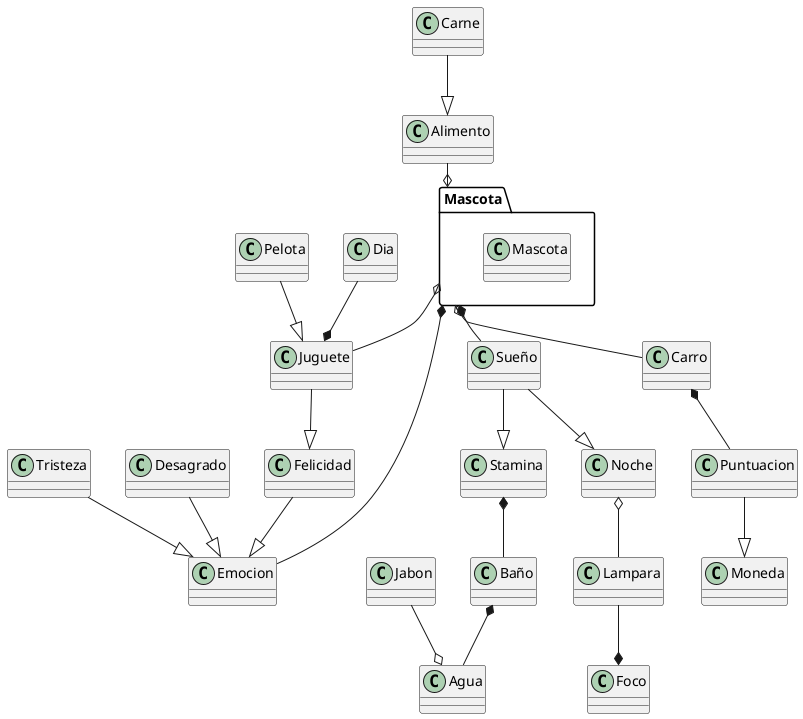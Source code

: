 @startuml 

class Mascota
class Alimento 
class Carne
class Juguete
class Pelota
class Carro
class Stamina
class Jabon
class Agua
class Lampara
class Dia 
class Noche 
class Puntuacion
class Moneda 
class Tristeza
class Felicidad
class Desagrado
class Emocion 
class Foco 
class Sueño 
class Baño

package Mascota{
class Mascota
}
Alimento --o Mascota
Mascota o-- Juguete
Carne --|> Alimento
Pelota --|> Juguete
Lampara --* Foco
Felicidad --|> Emocion 
Tristeza --|> Emocion
Desagrado --|> Emocion
Mascota *-- Emocion 
Mascota *-- Sueño 
Sueño --|> Noche 
Noche o-- Lampara 
Puntuacion --|> Moneda 
Juguete --|> Felicidad
Dia --* Juguete
Jabon --o Agua 
Carro *-- Puntuacion
Mascota o-- Carro
Sueño --|> Stamina
Baño *-- Agua
Stamina *-- Baño





@endluml
